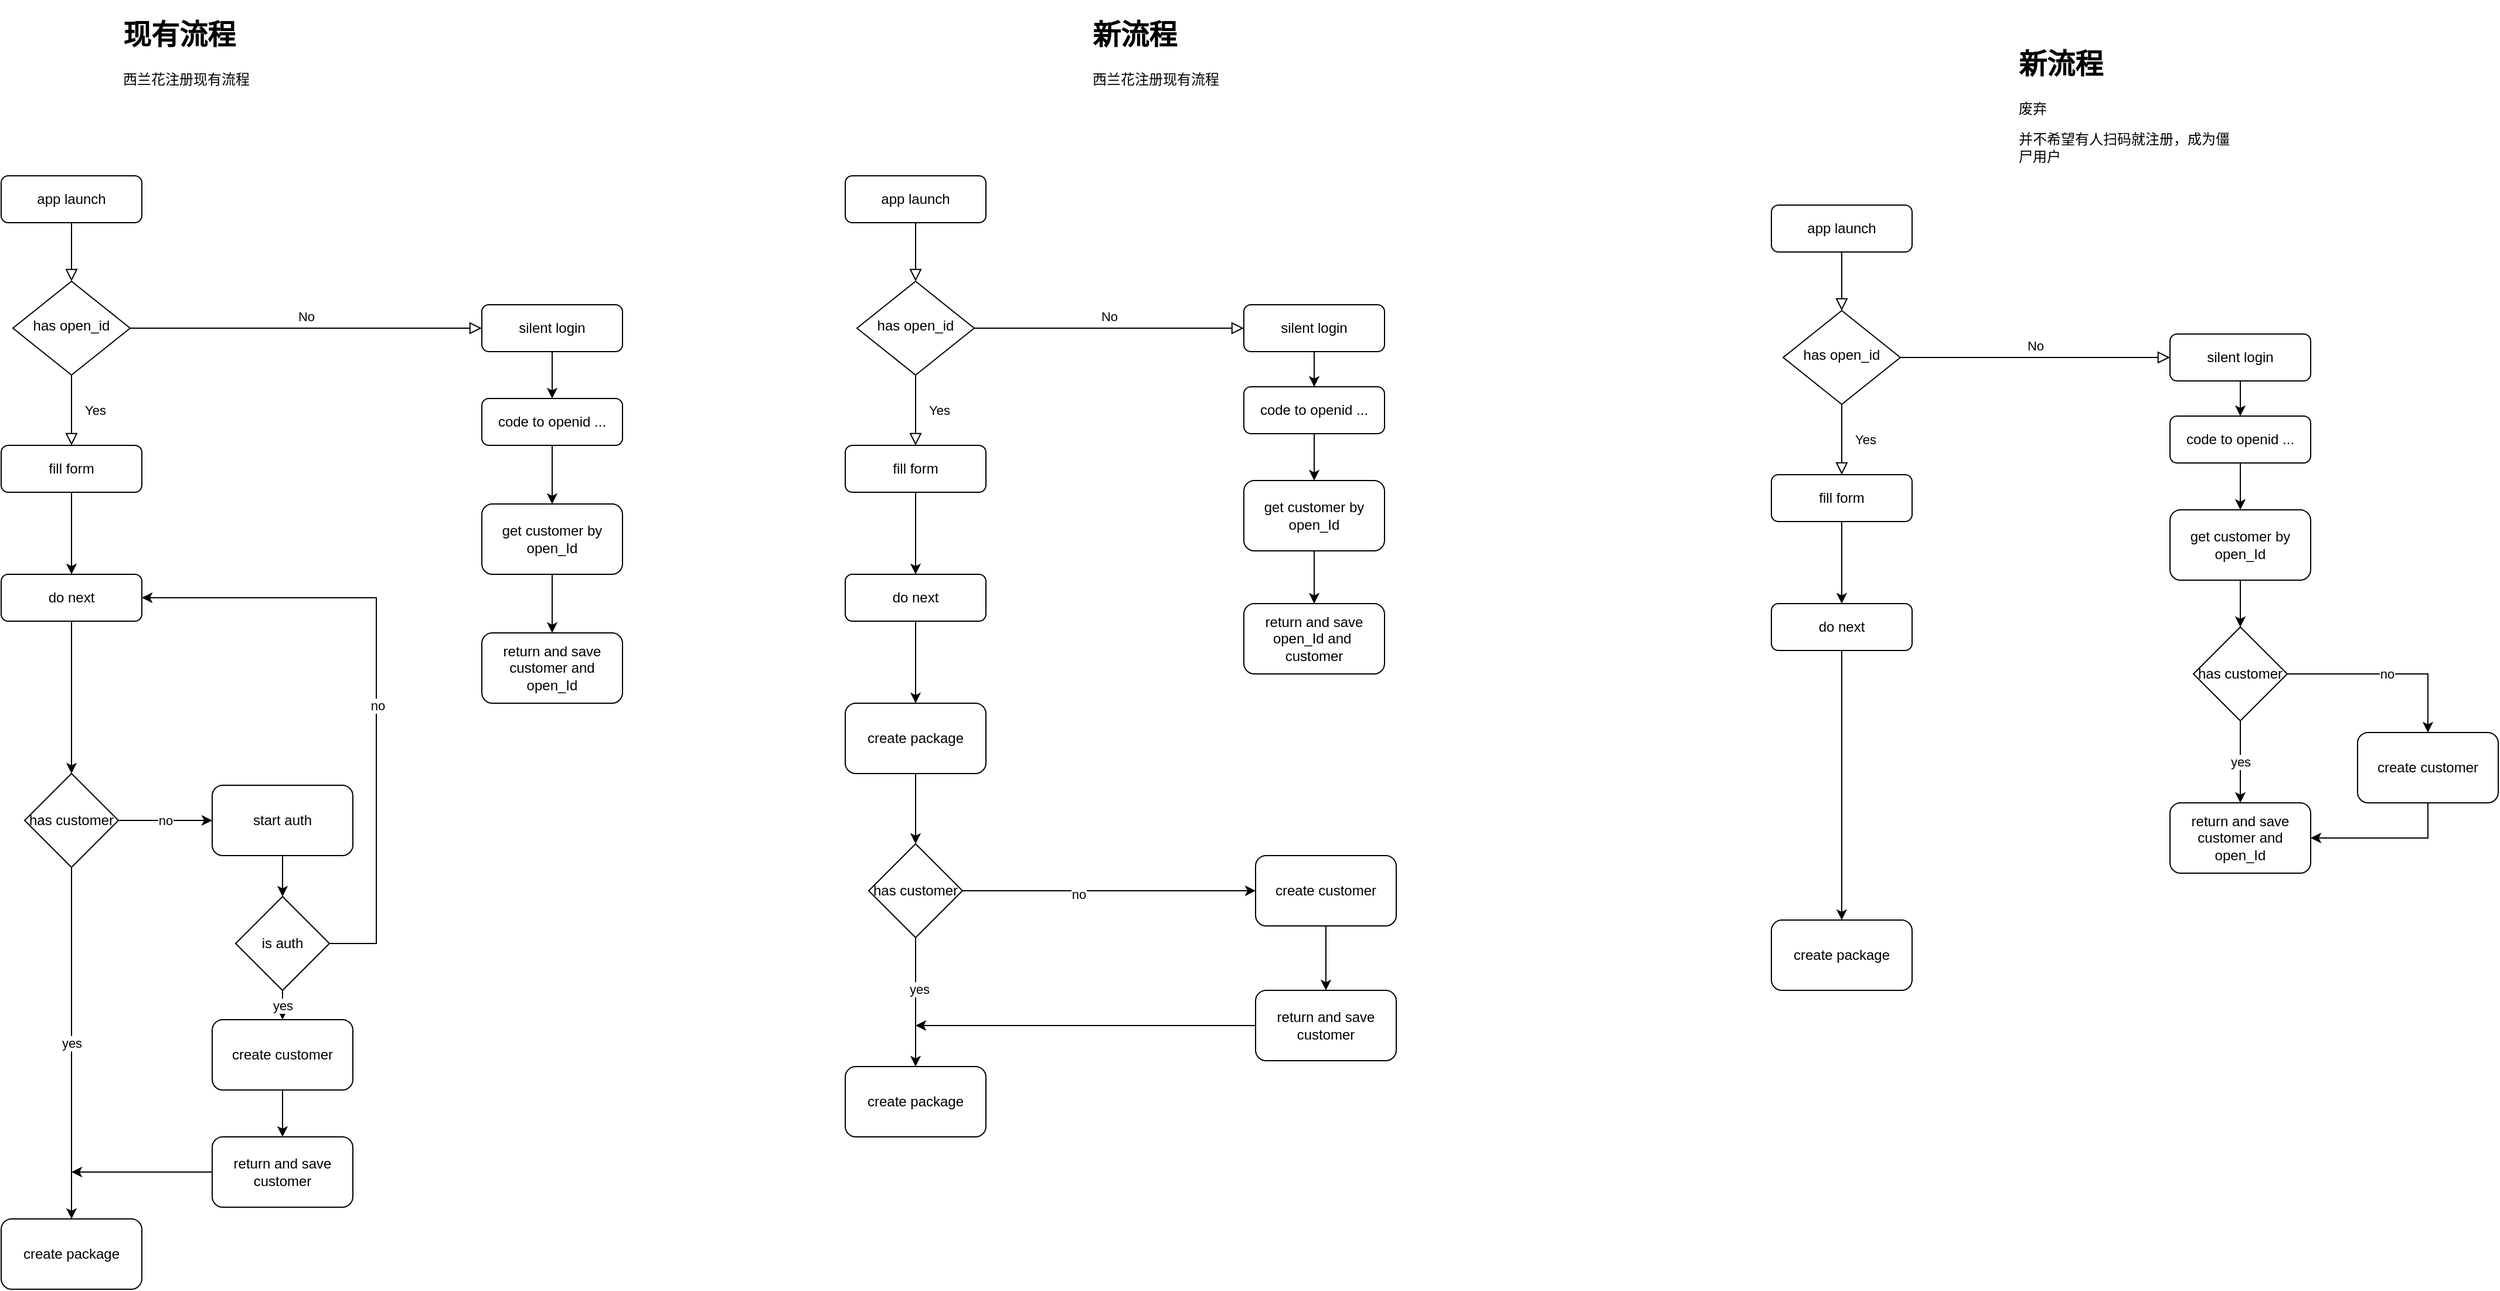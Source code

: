 <mxfile version="17.4.5" type="github">
  <diagram id="C5RBs43oDa-KdzZeNtuy" name="Page-1">
    <mxGraphModel dx="2426" dy="1320" grid="1" gridSize="10" guides="1" tooltips="1" connect="1" arrows="1" fold="1" page="1" pageScale="1" pageWidth="827" pageHeight="1169" math="0" shadow="0">
      <root>
        <mxCell id="WIyWlLk6GJQsqaUBKTNV-0" />
        <mxCell id="WIyWlLk6GJQsqaUBKTNV-1" parent="WIyWlLk6GJQsqaUBKTNV-0" />
        <mxCell id="WIyWlLk6GJQsqaUBKTNV-2" value="" style="rounded=0;html=1;jettySize=auto;orthogonalLoop=1;fontSize=11;endArrow=block;endFill=0;endSize=8;strokeWidth=1;shadow=0;labelBackgroundColor=none;edgeStyle=orthogonalEdgeStyle;" parent="WIyWlLk6GJQsqaUBKTNV-1" source="WIyWlLk6GJQsqaUBKTNV-3" target="WIyWlLk6GJQsqaUBKTNV-6" edge="1">
          <mxGeometry relative="1" as="geometry" />
        </mxCell>
        <mxCell id="WIyWlLk6GJQsqaUBKTNV-3" value="app launch" style="rounded=1;whiteSpace=wrap;html=1;fontSize=12;glass=0;strokeWidth=1;shadow=0;" parent="WIyWlLk6GJQsqaUBKTNV-1" vertex="1">
          <mxGeometry x="220" y="240" width="120" height="40" as="geometry" />
        </mxCell>
        <mxCell id="WIyWlLk6GJQsqaUBKTNV-4" value="Yes" style="rounded=0;html=1;jettySize=auto;orthogonalLoop=1;fontSize=11;endArrow=block;endFill=0;endSize=8;strokeWidth=1;shadow=0;labelBackgroundColor=none;edgeStyle=orthogonalEdgeStyle;entryX=0.5;entryY=0;entryDx=0;entryDy=0;" parent="WIyWlLk6GJQsqaUBKTNV-1" source="WIyWlLk6GJQsqaUBKTNV-6" target="4uhUdSGdRU7BiO-aYRFY-3" edge="1">
          <mxGeometry y="20" relative="1" as="geometry">
            <mxPoint as="offset" />
            <mxPoint x="280" y="450" as="targetPoint" />
          </mxGeometry>
        </mxCell>
        <mxCell id="WIyWlLk6GJQsqaUBKTNV-5" value="No" style="edgeStyle=orthogonalEdgeStyle;rounded=0;html=1;jettySize=auto;orthogonalLoop=1;fontSize=11;endArrow=block;endFill=0;endSize=8;strokeWidth=1;shadow=0;labelBackgroundColor=none;" parent="WIyWlLk6GJQsqaUBKTNV-1" source="WIyWlLk6GJQsqaUBKTNV-6" target="WIyWlLk6GJQsqaUBKTNV-7" edge="1">
          <mxGeometry y="10" relative="1" as="geometry">
            <mxPoint as="offset" />
          </mxGeometry>
        </mxCell>
        <mxCell id="WIyWlLk6GJQsqaUBKTNV-6" value="has open_id" style="rhombus;whiteSpace=wrap;html=1;shadow=0;fontFamily=Helvetica;fontSize=12;align=center;strokeWidth=1;spacing=6;spacingTop=-4;" parent="WIyWlLk6GJQsqaUBKTNV-1" vertex="1">
          <mxGeometry x="230" y="330" width="100" height="80" as="geometry" />
        </mxCell>
        <mxCell id="4uhUdSGdRU7BiO-aYRFY-2" style="edgeStyle=orthogonalEdgeStyle;rounded=0;orthogonalLoop=1;jettySize=auto;html=1;entryX=0.5;entryY=0;entryDx=0;entryDy=0;" edge="1" parent="WIyWlLk6GJQsqaUBKTNV-1" source="WIyWlLk6GJQsqaUBKTNV-7" target="4uhUdSGdRU7BiO-aYRFY-8">
          <mxGeometry relative="1" as="geometry">
            <mxPoint x="690" y="430" as="targetPoint" />
          </mxGeometry>
        </mxCell>
        <mxCell id="WIyWlLk6GJQsqaUBKTNV-7" value="silent login" style="rounded=1;whiteSpace=wrap;html=1;fontSize=12;glass=0;strokeWidth=1;shadow=0;" parent="WIyWlLk6GJQsqaUBKTNV-1" vertex="1">
          <mxGeometry x="630" y="350" width="120" height="40" as="geometry" />
        </mxCell>
        <mxCell id="4uhUdSGdRU7BiO-aYRFY-1" value="&lt;h1&gt;现有流程&lt;/h1&gt;&lt;p&gt;西兰花注册现有流程&lt;/p&gt;" style="text;html=1;strokeColor=none;fillColor=none;spacing=5;spacingTop=-20;whiteSpace=wrap;overflow=hidden;rounded=0;" vertex="1" parent="WIyWlLk6GJQsqaUBKTNV-1">
          <mxGeometry x="319" y="100" width="190" height="120" as="geometry" />
        </mxCell>
        <mxCell id="4uhUdSGdRU7BiO-aYRFY-5" style="edgeStyle=orthogonalEdgeStyle;rounded=0;orthogonalLoop=1;jettySize=auto;html=1;entryX=0.5;entryY=0;entryDx=0;entryDy=0;" edge="1" parent="WIyWlLk6GJQsqaUBKTNV-1" source="4uhUdSGdRU7BiO-aYRFY-3" target="4uhUdSGdRU7BiO-aYRFY-6">
          <mxGeometry relative="1" as="geometry">
            <mxPoint x="280" y="580" as="targetPoint" />
          </mxGeometry>
        </mxCell>
        <mxCell id="4uhUdSGdRU7BiO-aYRFY-3" value="fill form" style="rounded=1;whiteSpace=wrap;html=1;fontSize=12;glass=0;strokeWidth=1;shadow=0;" vertex="1" parent="WIyWlLk6GJQsqaUBKTNV-1">
          <mxGeometry x="220" y="470" width="120" height="40" as="geometry" />
        </mxCell>
        <mxCell id="4uhUdSGdRU7BiO-aYRFY-18" style="edgeStyle=orthogonalEdgeStyle;rounded=0;orthogonalLoop=1;jettySize=auto;html=1;entryX=0.5;entryY=0;entryDx=0;entryDy=0;" edge="1" parent="WIyWlLk6GJQsqaUBKTNV-1" source="4uhUdSGdRU7BiO-aYRFY-6" target="4uhUdSGdRU7BiO-aYRFY-19">
          <mxGeometry relative="1" as="geometry">
            <mxPoint x="280" y="700" as="targetPoint" />
          </mxGeometry>
        </mxCell>
        <mxCell id="4uhUdSGdRU7BiO-aYRFY-6" value="do next" style="rounded=1;whiteSpace=wrap;html=1;fontSize=12;glass=0;strokeWidth=1;shadow=0;" vertex="1" parent="WIyWlLk6GJQsqaUBKTNV-1">
          <mxGeometry x="220" y="580" width="120" height="40" as="geometry" />
        </mxCell>
        <mxCell id="4uhUdSGdRU7BiO-aYRFY-9" style="edgeStyle=orthogonalEdgeStyle;rounded=0;orthogonalLoop=1;jettySize=auto;html=1;entryX=0.5;entryY=0;entryDx=0;entryDy=0;" edge="1" parent="WIyWlLk6GJQsqaUBKTNV-1" source="4uhUdSGdRU7BiO-aYRFY-8" target="4uhUdSGdRU7BiO-aYRFY-26">
          <mxGeometry relative="1" as="geometry">
            <mxPoint x="690" y="545" as="targetPoint" />
          </mxGeometry>
        </mxCell>
        <mxCell id="4uhUdSGdRU7BiO-aYRFY-8" value="code to openid ..." style="rounded=1;whiteSpace=wrap;html=1;fontSize=12;glass=0;strokeWidth=1;shadow=0;" vertex="1" parent="WIyWlLk6GJQsqaUBKTNV-1">
          <mxGeometry x="630" y="430" width="120" height="40" as="geometry" />
        </mxCell>
        <mxCell id="4uhUdSGdRU7BiO-aYRFY-29" value="" style="edgeStyle=orthogonalEdgeStyle;rounded=0;orthogonalLoop=1;jettySize=auto;html=1;" edge="1" parent="WIyWlLk6GJQsqaUBKTNV-1" source="4uhUdSGdRU7BiO-aYRFY-13" target="4uhUdSGdRU7BiO-aYRFY-28">
          <mxGeometry relative="1" as="geometry" />
        </mxCell>
        <mxCell id="4uhUdSGdRU7BiO-aYRFY-13" value="create customer" style="rounded=1;whiteSpace=wrap;html=1;" vertex="1" parent="WIyWlLk6GJQsqaUBKTNV-1">
          <mxGeometry x="400" y="960" width="120" height="60" as="geometry" />
        </mxCell>
        <mxCell id="4uhUdSGdRU7BiO-aYRFY-15" value="return and save customer and open_Id" style="rounded=1;whiteSpace=wrap;html=1;" vertex="1" parent="WIyWlLk6GJQsqaUBKTNV-1">
          <mxGeometry x="630" y="630" width="120" height="60" as="geometry" />
        </mxCell>
        <mxCell id="4uhUdSGdRU7BiO-aYRFY-20" value="no" style="edgeStyle=orthogonalEdgeStyle;rounded=0;orthogonalLoop=1;jettySize=auto;html=1;entryX=0;entryY=0.5;entryDx=0;entryDy=0;" edge="1" parent="WIyWlLk6GJQsqaUBKTNV-1" source="4uhUdSGdRU7BiO-aYRFY-19" target="4uhUdSGdRU7BiO-aYRFY-92">
          <mxGeometry relative="1" as="geometry">
            <mxPoint x="400" y="790" as="targetPoint" />
          </mxGeometry>
        </mxCell>
        <mxCell id="4uhUdSGdRU7BiO-aYRFY-21" value="yes" style="edgeStyle=orthogonalEdgeStyle;rounded=0;orthogonalLoop=1;jettySize=auto;html=1;entryX=0.5;entryY=0;entryDx=0;entryDy=0;" edge="1" parent="WIyWlLk6GJQsqaUBKTNV-1" source="4uhUdSGdRU7BiO-aYRFY-19" target="4uhUdSGdRU7BiO-aYRFY-22">
          <mxGeometry relative="1" as="geometry">
            <mxPoint x="280" y="890" as="targetPoint" />
          </mxGeometry>
        </mxCell>
        <mxCell id="4uhUdSGdRU7BiO-aYRFY-19" value="has customer" style="rhombus;whiteSpace=wrap;html=1;" vertex="1" parent="WIyWlLk6GJQsqaUBKTNV-1">
          <mxGeometry x="240" y="750" width="80" height="80" as="geometry" />
        </mxCell>
        <mxCell id="4uhUdSGdRU7BiO-aYRFY-22" value="create package" style="rounded=1;whiteSpace=wrap;html=1;" vertex="1" parent="WIyWlLk6GJQsqaUBKTNV-1">
          <mxGeometry x="220" y="1130" width="120" height="60" as="geometry" />
        </mxCell>
        <mxCell id="4uhUdSGdRU7BiO-aYRFY-27" style="edgeStyle=orthogonalEdgeStyle;rounded=0;orthogonalLoop=1;jettySize=auto;html=1;" edge="1" parent="WIyWlLk6GJQsqaUBKTNV-1" source="4uhUdSGdRU7BiO-aYRFY-26" target="4uhUdSGdRU7BiO-aYRFY-15">
          <mxGeometry relative="1" as="geometry" />
        </mxCell>
        <mxCell id="4uhUdSGdRU7BiO-aYRFY-26" value="get customer by open_Id" style="rounded=1;whiteSpace=wrap;html=1;" vertex="1" parent="WIyWlLk6GJQsqaUBKTNV-1">
          <mxGeometry x="630" y="520" width="120" height="60" as="geometry" />
        </mxCell>
        <mxCell id="4uhUdSGdRU7BiO-aYRFY-108" style="edgeStyle=orthogonalEdgeStyle;rounded=0;orthogonalLoop=1;jettySize=auto;html=1;" edge="1" parent="WIyWlLk6GJQsqaUBKTNV-1" source="4uhUdSGdRU7BiO-aYRFY-28">
          <mxGeometry relative="1" as="geometry">
            <mxPoint x="280" y="1090" as="targetPoint" />
          </mxGeometry>
        </mxCell>
        <mxCell id="4uhUdSGdRU7BiO-aYRFY-28" value="return and save customer" style="rounded=1;whiteSpace=wrap;html=1;" vertex="1" parent="WIyWlLk6GJQsqaUBKTNV-1">
          <mxGeometry x="400" y="1060" width="120" height="60" as="geometry" />
        </mxCell>
        <mxCell id="4uhUdSGdRU7BiO-aYRFY-31" value="" style="rounded=0;html=1;jettySize=auto;orthogonalLoop=1;fontSize=11;endArrow=block;endFill=0;endSize=8;strokeWidth=1;shadow=0;labelBackgroundColor=none;edgeStyle=orthogonalEdgeStyle;" edge="1" parent="WIyWlLk6GJQsqaUBKTNV-1" source="4uhUdSGdRU7BiO-aYRFY-32" target="4uhUdSGdRU7BiO-aYRFY-35">
          <mxGeometry relative="1" as="geometry" />
        </mxCell>
        <mxCell id="4uhUdSGdRU7BiO-aYRFY-32" value="app launch" style="rounded=1;whiteSpace=wrap;html=1;fontSize=12;glass=0;strokeWidth=1;shadow=0;" vertex="1" parent="WIyWlLk6GJQsqaUBKTNV-1">
          <mxGeometry x="940" y="240" width="120" height="40" as="geometry" />
        </mxCell>
        <mxCell id="4uhUdSGdRU7BiO-aYRFY-33" value="Yes" style="rounded=0;html=1;jettySize=auto;orthogonalLoop=1;fontSize=11;endArrow=block;endFill=0;endSize=8;strokeWidth=1;shadow=0;labelBackgroundColor=none;edgeStyle=orthogonalEdgeStyle;entryX=0.5;entryY=0;entryDx=0;entryDy=0;" edge="1" parent="WIyWlLk6GJQsqaUBKTNV-1" source="4uhUdSGdRU7BiO-aYRFY-35" target="4uhUdSGdRU7BiO-aYRFY-39">
          <mxGeometry y="20" relative="1" as="geometry">
            <mxPoint as="offset" />
            <mxPoint x="1000" y="450" as="targetPoint" />
          </mxGeometry>
        </mxCell>
        <mxCell id="4uhUdSGdRU7BiO-aYRFY-34" value="No" style="edgeStyle=orthogonalEdgeStyle;rounded=0;html=1;jettySize=auto;orthogonalLoop=1;fontSize=11;endArrow=block;endFill=0;endSize=8;strokeWidth=1;shadow=0;labelBackgroundColor=none;" edge="1" parent="WIyWlLk6GJQsqaUBKTNV-1" source="4uhUdSGdRU7BiO-aYRFY-35" target="4uhUdSGdRU7BiO-aYRFY-37">
          <mxGeometry y="10" relative="1" as="geometry">
            <mxPoint as="offset" />
          </mxGeometry>
        </mxCell>
        <mxCell id="4uhUdSGdRU7BiO-aYRFY-35" value="has open_id" style="rhombus;whiteSpace=wrap;html=1;shadow=0;fontFamily=Helvetica;fontSize=12;align=center;strokeWidth=1;spacing=6;spacingTop=-4;" vertex="1" parent="WIyWlLk6GJQsqaUBKTNV-1">
          <mxGeometry x="950" y="330" width="100" height="80" as="geometry" />
        </mxCell>
        <mxCell id="4uhUdSGdRU7BiO-aYRFY-36" style="edgeStyle=orthogonalEdgeStyle;rounded=0;orthogonalLoop=1;jettySize=auto;html=1;entryX=0.5;entryY=0;entryDx=0;entryDy=0;" edge="1" parent="WIyWlLk6GJQsqaUBKTNV-1" source="4uhUdSGdRU7BiO-aYRFY-37" target="4uhUdSGdRU7BiO-aYRFY-43">
          <mxGeometry relative="1" as="geometry">
            <mxPoint x="1340" y="430" as="targetPoint" />
          </mxGeometry>
        </mxCell>
        <mxCell id="4uhUdSGdRU7BiO-aYRFY-37" value="silent login" style="rounded=1;whiteSpace=wrap;html=1;fontSize=12;glass=0;strokeWidth=1;shadow=0;" vertex="1" parent="WIyWlLk6GJQsqaUBKTNV-1">
          <mxGeometry x="1280" y="350" width="120" height="40" as="geometry" />
        </mxCell>
        <mxCell id="4uhUdSGdRU7BiO-aYRFY-38" style="edgeStyle=orthogonalEdgeStyle;rounded=0;orthogonalLoop=1;jettySize=auto;html=1;entryX=0.5;entryY=0;entryDx=0;entryDy=0;" edge="1" parent="WIyWlLk6GJQsqaUBKTNV-1" source="4uhUdSGdRU7BiO-aYRFY-39" target="4uhUdSGdRU7BiO-aYRFY-41">
          <mxGeometry relative="1" as="geometry">
            <mxPoint x="1000" y="580" as="targetPoint" />
          </mxGeometry>
        </mxCell>
        <mxCell id="4uhUdSGdRU7BiO-aYRFY-39" value="fill form" style="rounded=1;whiteSpace=wrap;html=1;fontSize=12;glass=0;strokeWidth=1;shadow=0;" vertex="1" parent="WIyWlLk6GJQsqaUBKTNV-1">
          <mxGeometry x="940" y="470" width="120" height="40" as="geometry" />
        </mxCell>
        <mxCell id="4uhUdSGdRU7BiO-aYRFY-63" style="edgeStyle=orthogonalEdgeStyle;rounded=0;orthogonalLoop=1;jettySize=auto;html=1;" edge="1" parent="WIyWlLk6GJQsqaUBKTNV-1" source="4uhUdSGdRU7BiO-aYRFY-41" target="4uhUdSGdRU7BiO-aYRFY-50">
          <mxGeometry relative="1" as="geometry" />
        </mxCell>
        <mxCell id="4uhUdSGdRU7BiO-aYRFY-41" value="do next" style="rounded=1;whiteSpace=wrap;html=1;fontSize=12;glass=0;strokeWidth=1;shadow=0;" vertex="1" parent="WIyWlLk6GJQsqaUBKTNV-1">
          <mxGeometry x="940" y="580" width="120" height="40" as="geometry" />
        </mxCell>
        <mxCell id="4uhUdSGdRU7BiO-aYRFY-42" style="edgeStyle=orthogonalEdgeStyle;rounded=0;orthogonalLoop=1;jettySize=auto;html=1;entryX=0.5;entryY=0;entryDx=0;entryDy=0;" edge="1" parent="WIyWlLk6GJQsqaUBKTNV-1" source="4uhUdSGdRU7BiO-aYRFY-43" target="4uhUdSGdRU7BiO-aYRFY-52">
          <mxGeometry relative="1" as="geometry">
            <mxPoint x="1340" y="545" as="targetPoint" />
          </mxGeometry>
        </mxCell>
        <mxCell id="4uhUdSGdRU7BiO-aYRFY-43" value="code to openid ..." style="rounded=1;whiteSpace=wrap;html=1;fontSize=12;glass=0;strokeWidth=1;shadow=0;" vertex="1" parent="WIyWlLk6GJQsqaUBKTNV-1">
          <mxGeometry x="1280" y="420" width="120" height="40" as="geometry" />
        </mxCell>
        <mxCell id="4uhUdSGdRU7BiO-aYRFY-97" style="edgeStyle=orthogonalEdgeStyle;rounded=0;orthogonalLoop=1;jettySize=auto;html=1;" edge="1" parent="WIyWlLk6GJQsqaUBKTNV-1" source="4uhUdSGdRU7BiO-aYRFY-50" target="4uhUdSGdRU7BiO-aYRFY-96">
          <mxGeometry relative="1" as="geometry" />
        </mxCell>
        <mxCell id="4uhUdSGdRU7BiO-aYRFY-50" value="create package" style="rounded=1;whiteSpace=wrap;html=1;" vertex="1" parent="WIyWlLk6GJQsqaUBKTNV-1">
          <mxGeometry x="940" y="690" width="120" height="60" as="geometry" />
        </mxCell>
        <mxCell id="4uhUdSGdRU7BiO-aYRFY-51" style="edgeStyle=orthogonalEdgeStyle;rounded=0;orthogonalLoop=1;jettySize=auto;html=1;entryX=0.5;entryY=0;entryDx=0;entryDy=0;" edge="1" parent="WIyWlLk6GJQsqaUBKTNV-1" source="4uhUdSGdRU7BiO-aYRFY-52" target="4uhUdSGdRU7BiO-aYRFY-55">
          <mxGeometry relative="1" as="geometry">
            <mxPoint x="1340" y="600" as="targetPoint" />
          </mxGeometry>
        </mxCell>
        <mxCell id="4uhUdSGdRU7BiO-aYRFY-52" value="get customer by open_Id" style="rounded=1;whiteSpace=wrap;html=1;" vertex="1" parent="WIyWlLk6GJQsqaUBKTNV-1">
          <mxGeometry x="1280" y="500" width="120" height="60" as="geometry" />
        </mxCell>
        <mxCell id="4uhUdSGdRU7BiO-aYRFY-55" value="return and save open_Id&amp;nbsp;and&amp;nbsp;&lt;br&gt;customer" style="rounded=1;whiteSpace=wrap;html=1;" vertex="1" parent="WIyWlLk6GJQsqaUBKTNV-1">
          <mxGeometry x="1280" y="605" width="120" height="60" as="geometry" />
        </mxCell>
        <mxCell id="4uhUdSGdRU7BiO-aYRFY-58" value="no" style="edgeStyle=orthogonalEdgeStyle;rounded=0;orthogonalLoop=1;jettySize=auto;html=1;entryX=0.5;entryY=0;entryDx=0;entryDy=0;" edge="1" parent="WIyWlLk6GJQsqaUBKTNV-1" target="4uhUdSGdRU7BiO-aYRFY-57">
          <mxGeometry relative="1" as="geometry">
            <mxPoint x="1380" y="640" as="sourcePoint" />
          </mxGeometry>
        </mxCell>
        <mxCell id="4uhUdSGdRU7BiO-aYRFY-62" value="&lt;h1&gt;新流程&lt;/h1&gt;&lt;p&gt;西兰花注册现有流程&lt;/p&gt;" style="text;html=1;strokeColor=none;fillColor=none;spacing=5;spacingTop=-20;whiteSpace=wrap;overflow=hidden;rounded=0;" vertex="1" parent="WIyWlLk6GJQsqaUBKTNV-1">
          <mxGeometry x="1146" y="100" width="190" height="120" as="geometry" />
        </mxCell>
        <mxCell id="4uhUdSGdRU7BiO-aYRFY-64" value="" style="rounded=0;html=1;jettySize=auto;orthogonalLoop=1;fontSize=11;endArrow=block;endFill=0;endSize=8;strokeWidth=1;shadow=0;labelBackgroundColor=none;edgeStyle=orthogonalEdgeStyle;" edge="1" parent="WIyWlLk6GJQsqaUBKTNV-1" source="4uhUdSGdRU7BiO-aYRFY-65" target="4uhUdSGdRU7BiO-aYRFY-68">
          <mxGeometry relative="1" as="geometry" />
        </mxCell>
        <mxCell id="4uhUdSGdRU7BiO-aYRFY-65" value="app launch" style="rounded=1;whiteSpace=wrap;html=1;fontSize=12;glass=0;strokeWidth=1;shadow=0;" vertex="1" parent="WIyWlLk6GJQsqaUBKTNV-1">
          <mxGeometry x="1730" y="265" width="120" height="40" as="geometry" />
        </mxCell>
        <mxCell id="4uhUdSGdRU7BiO-aYRFY-66" value="Yes" style="rounded=0;html=1;jettySize=auto;orthogonalLoop=1;fontSize=11;endArrow=block;endFill=0;endSize=8;strokeWidth=1;shadow=0;labelBackgroundColor=none;edgeStyle=orthogonalEdgeStyle;entryX=0.5;entryY=0;entryDx=0;entryDy=0;" edge="1" parent="WIyWlLk6GJQsqaUBKTNV-1" source="4uhUdSGdRU7BiO-aYRFY-68" target="4uhUdSGdRU7BiO-aYRFY-72">
          <mxGeometry y="20" relative="1" as="geometry">
            <mxPoint as="offset" />
            <mxPoint x="1790" y="475" as="targetPoint" />
          </mxGeometry>
        </mxCell>
        <mxCell id="4uhUdSGdRU7BiO-aYRFY-67" value="No" style="edgeStyle=orthogonalEdgeStyle;rounded=0;html=1;jettySize=auto;orthogonalLoop=1;fontSize=11;endArrow=block;endFill=0;endSize=8;strokeWidth=1;shadow=0;labelBackgroundColor=none;" edge="1" parent="WIyWlLk6GJQsqaUBKTNV-1" source="4uhUdSGdRU7BiO-aYRFY-68" target="4uhUdSGdRU7BiO-aYRFY-70">
          <mxGeometry y="10" relative="1" as="geometry">
            <mxPoint as="offset" />
          </mxGeometry>
        </mxCell>
        <mxCell id="4uhUdSGdRU7BiO-aYRFY-68" value="has open_id" style="rhombus;whiteSpace=wrap;html=1;shadow=0;fontFamily=Helvetica;fontSize=12;align=center;strokeWidth=1;spacing=6;spacingTop=-4;" vertex="1" parent="WIyWlLk6GJQsqaUBKTNV-1">
          <mxGeometry x="1740" y="355" width="100" height="80" as="geometry" />
        </mxCell>
        <mxCell id="4uhUdSGdRU7BiO-aYRFY-69" style="edgeStyle=orthogonalEdgeStyle;rounded=0;orthogonalLoop=1;jettySize=auto;html=1;entryX=0.5;entryY=0;entryDx=0;entryDy=0;" edge="1" parent="WIyWlLk6GJQsqaUBKTNV-1" source="4uhUdSGdRU7BiO-aYRFY-70" target="4uhUdSGdRU7BiO-aYRFY-76">
          <mxGeometry relative="1" as="geometry">
            <mxPoint x="2130" y="455" as="targetPoint" />
          </mxGeometry>
        </mxCell>
        <mxCell id="4uhUdSGdRU7BiO-aYRFY-70" value="silent login" style="rounded=1;whiteSpace=wrap;html=1;fontSize=12;glass=0;strokeWidth=1;shadow=0;" vertex="1" parent="WIyWlLk6GJQsqaUBKTNV-1">
          <mxGeometry x="2070" y="375" width="120" height="40" as="geometry" />
        </mxCell>
        <mxCell id="4uhUdSGdRU7BiO-aYRFY-71" style="edgeStyle=orthogonalEdgeStyle;rounded=0;orthogonalLoop=1;jettySize=auto;html=1;entryX=0.5;entryY=0;entryDx=0;entryDy=0;" edge="1" parent="WIyWlLk6GJQsqaUBKTNV-1" source="4uhUdSGdRU7BiO-aYRFY-72" target="4uhUdSGdRU7BiO-aYRFY-74">
          <mxGeometry relative="1" as="geometry">
            <mxPoint x="1790" y="605" as="targetPoint" />
          </mxGeometry>
        </mxCell>
        <mxCell id="4uhUdSGdRU7BiO-aYRFY-72" value="fill form" style="rounded=1;whiteSpace=wrap;html=1;fontSize=12;glass=0;strokeWidth=1;shadow=0;" vertex="1" parent="WIyWlLk6GJQsqaUBKTNV-1">
          <mxGeometry x="1730" y="495" width="120" height="40" as="geometry" />
        </mxCell>
        <mxCell id="4uhUdSGdRU7BiO-aYRFY-73" style="edgeStyle=orthogonalEdgeStyle;rounded=0;orthogonalLoop=1;jettySize=auto;html=1;" edge="1" parent="WIyWlLk6GJQsqaUBKTNV-1" source="4uhUdSGdRU7BiO-aYRFY-74" target="4uhUdSGdRU7BiO-aYRFY-77">
          <mxGeometry relative="1" as="geometry" />
        </mxCell>
        <mxCell id="4uhUdSGdRU7BiO-aYRFY-74" value="do next" style="rounded=1;whiteSpace=wrap;html=1;fontSize=12;glass=0;strokeWidth=1;shadow=0;" vertex="1" parent="WIyWlLk6GJQsqaUBKTNV-1">
          <mxGeometry x="1730" y="605" width="120" height="40" as="geometry" />
        </mxCell>
        <mxCell id="4uhUdSGdRU7BiO-aYRFY-75" style="edgeStyle=orthogonalEdgeStyle;rounded=0;orthogonalLoop=1;jettySize=auto;html=1;entryX=0.5;entryY=0;entryDx=0;entryDy=0;" edge="1" parent="WIyWlLk6GJQsqaUBKTNV-1" source="4uhUdSGdRU7BiO-aYRFY-76" target="4uhUdSGdRU7BiO-aYRFY-79">
          <mxGeometry relative="1" as="geometry">
            <mxPoint x="2130" y="570" as="targetPoint" />
          </mxGeometry>
        </mxCell>
        <mxCell id="4uhUdSGdRU7BiO-aYRFY-76" value="code to openid ..." style="rounded=1;whiteSpace=wrap;html=1;fontSize=12;glass=0;strokeWidth=1;shadow=0;" vertex="1" parent="WIyWlLk6GJQsqaUBKTNV-1">
          <mxGeometry x="2070" y="445" width="120" height="40" as="geometry" />
        </mxCell>
        <mxCell id="4uhUdSGdRU7BiO-aYRFY-77" value="create package" style="rounded=1;whiteSpace=wrap;html=1;" vertex="1" parent="WIyWlLk6GJQsqaUBKTNV-1">
          <mxGeometry x="1730" y="875" width="120" height="60" as="geometry" />
        </mxCell>
        <mxCell id="4uhUdSGdRU7BiO-aYRFY-78" style="edgeStyle=orthogonalEdgeStyle;rounded=0;orthogonalLoop=1;jettySize=auto;html=1;entryX=0.5;entryY=0;entryDx=0;entryDy=0;" edge="1" parent="WIyWlLk6GJQsqaUBKTNV-1" source="4uhUdSGdRU7BiO-aYRFY-79" target="4uhUdSGdRU7BiO-aYRFY-83">
          <mxGeometry relative="1" as="geometry">
            <mxPoint x="2130" y="615" as="targetPoint" />
          </mxGeometry>
        </mxCell>
        <mxCell id="4uhUdSGdRU7BiO-aYRFY-79" value="get customer by open_Id" style="rounded=1;whiteSpace=wrap;html=1;" vertex="1" parent="WIyWlLk6GJQsqaUBKTNV-1">
          <mxGeometry x="2070" y="525" width="120" height="60" as="geometry" />
        </mxCell>
        <mxCell id="4uhUdSGdRU7BiO-aYRFY-80" value="return and save customer and open_Id" style="rounded=1;whiteSpace=wrap;html=1;" vertex="1" parent="WIyWlLk6GJQsqaUBKTNV-1">
          <mxGeometry x="2070" y="775" width="120" height="60" as="geometry" />
        </mxCell>
        <mxCell id="4uhUdSGdRU7BiO-aYRFY-81" value="no" style="edgeStyle=orthogonalEdgeStyle;rounded=0;orthogonalLoop=1;jettySize=auto;html=1;entryX=0.5;entryY=0;entryDx=0;entryDy=0;" edge="1" parent="WIyWlLk6GJQsqaUBKTNV-1" source="4uhUdSGdRU7BiO-aYRFY-83" target="4uhUdSGdRU7BiO-aYRFY-85">
          <mxGeometry relative="1" as="geometry" />
        </mxCell>
        <mxCell id="4uhUdSGdRU7BiO-aYRFY-82" value="yes" style="edgeStyle=orthogonalEdgeStyle;rounded=0;orthogonalLoop=1;jettySize=auto;html=1;" edge="1" parent="WIyWlLk6GJQsqaUBKTNV-1" source="4uhUdSGdRU7BiO-aYRFY-83" target="4uhUdSGdRU7BiO-aYRFY-80">
          <mxGeometry relative="1" as="geometry" />
        </mxCell>
        <mxCell id="4uhUdSGdRU7BiO-aYRFY-83" value="has customer" style="rhombus;whiteSpace=wrap;html=1;" vertex="1" parent="WIyWlLk6GJQsqaUBKTNV-1">
          <mxGeometry x="2090" y="625" width="80" height="80" as="geometry" />
        </mxCell>
        <mxCell id="4uhUdSGdRU7BiO-aYRFY-84" style="edgeStyle=orthogonalEdgeStyle;rounded=0;orthogonalLoop=1;jettySize=auto;html=1;entryX=1;entryY=0.5;entryDx=0;entryDy=0;" edge="1" parent="WIyWlLk6GJQsqaUBKTNV-1" source="4uhUdSGdRU7BiO-aYRFY-85" target="4uhUdSGdRU7BiO-aYRFY-80">
          <mxGeometry relative="1" as="geometry">
            <Array as="points">
              <mxPoint x="2290" y="805" />
            </Array>
          </mxGeometry>
        </mxCell>
        <mxCell id="4uhUdSGdRU7BiO-aYRFY-85" value="create customer" style="rounded=1;whiteSpace=wrap;html=1;" vertex="1" parent="WIyWlLk6GJQsqaUBKTNV-1">
          <mxGeometry x="2230" y="715" width="120" height="60" as="geometry" />
        </mxCell>
        <mxCell id="4uhUdSGdRU7BiO-aYRFY-86" value="&lt;h1&gt;新流程&lt;/h1&gt;&lt;div&gt;废弃&lt;/div&gt;&lt;p&gt;并不希望有人扫码就注册，成为僵尸用户&lt;/p&gt;" style="text;html=1;strokeColor=none;fillColor=none;spacing=5;spacingTop=-20;whiteSpace=wrap;overflow=hidden;rounded=0;" vertex="1" parent="WIyWlLk6GJQsqaUBKTNV-1">
          <mxGeometry x="1936" y="125" width="190" height="120" as="geometry" />
        </mxCell>
        <mxCell id="4uhUdSGdRU7BiO-aYRFY-109" value="yes" style="edgeStyle=orthogonalEdgeStyle;rounded=0;orthogonalLoop=1;jettySize=auto;html=1;entryX=0.5;entryY=0;entryDx=0;entryDy=0;" edge="1" parent="WIyWlLk6GJQsqaUBKTNV-1" source="4uhUdSGdRU7BiO-aYRFY-91" target="4uhUdSGdRU7BiO-aYRFY-13">
          <mxGeometry relative="1" as="geometry" />
        </mxCell>
        <mxCell id="4uhUdSGdRU7BiO-aYRFY-110" style="edgeStyle=orthogonalEdgeStyle;rounded=0;orthogonalLoop=1;jettySize=auto;html=1;entryX=1;entryY=0.5;entryDx=0;entryDy=0;" edge="1" parent="WIyWlLk6GJQsqaUBKTNV-1" source="4uhUdSGdRU7BiO-aYRFY-91" target="4uhUdSGdRU7BiO-aYRFY-6">
          <mxGeometry relative="1" as="geometry">
            <Array as="points">
              <mxPoint x="540" y="895" />
              <mxPoint x="540" y="600" />
            </Array>
          </mxGeometry>
        </mxCell>
        <mxCell id="4uhUdSGdRU7BiO-aYRFY-111" value="no" style="edgeLabel;html=1;align=center;verticalAlign=middle;resizable=0;points=[];" vertex="1" connectable="0" parent="4uhUdSGdRU7BiO-aYRFY-110">
          <mxGeometry x="-0.09" y="-1" relative="1" as="geometry">
            <mxPoint as="offset" />
          </mxGeometry>
        </mxCell>
        <mxCell id="4uhUdSGdRU7BiO-aYRFY-91" value="is auth" style="rhombus;whiteSpace=wrap;html=1;" vertex="1" parent="WIyWlLk6GJQsqaUBKTNV-1">
          <mxGeometry x="420" y="855" width="80" height="80" as="geometry" />
        </mxCell>
        <mxCell id="4uhUdSGdRU7BiO-aYRFY-93" style="edgeStyle=orthogonalEdgeStyle;rounded=0;orthogonalLoop=1;jettySize=auto;html=1;entryX=0.5;entryY=0;entryDx=0;entryDy=0;" edge="1" parent="WIyWlLk6GJQsqaUBKTNV-1" source="4uhUdSGdRU7BiO-aYRFY-92" target="4uhUdSGdRU7BiO-aYRFY-91">
          <mxGeometry relative="1" as="geometry" />
        </mxCell>
        <mxCell id="4uhUdSGdRU7BiO-aYRFY-92" value="start auth" style="rounded=1;whiteSpace=wrap;html=1;" vertex="1" parent="WIyWlLk6GJQsqaUBKTNV-1">
          <mxGeometry x="400" y="760" width="120" height="60" as="geometry" />
        </mxCell>
        <mxCell id="4uhUdSGdRU7BiO-aYRFY-99" style="edgeStyle=orthogonalEdgeStyle;rounded=0;orthogonalLoop=1;jettySize=auto;html=1;entryX=0.5;entryY=0;entryDx=0;entryDy=0;" edge="1" parent="WIyWlLk6GJQsqaUBKTNV-1" source="4uhUdSGdRU7BiO-aYRFY-96" target="4uhUdSGdRU7BiO-aYRFY-98">
          <mxGeometry relative="1" as="geometry" />
        </mxCell>
        <mxCell id="4uhUdSGdRU7BiO-aYRFY-104" value="yes" style="edgeLabel;html=1;align=center;verticalAlign=middle;resizable=0;points=[];" vertex="1" connectable="0" parent="4uhUdSGdRU7BiO-aYRFY-99">
          <mxGeometry x="-0.219" y="3" relative="1" as="geometry">
            <mxPoint y="1" as="offset" />
          </mxGeometry>
        </mxCell>
        <mxCell id="4uhUdSGdRU7BiO-aYRFY-100" style="edgeStyle=orthogonalEdgeStyle;rounded=0;orthogonalLoop=1;jettySize=auto;html=1;entryX=0;entryY=0.5;entryDx=0;entryDy=0;" edge="1" parent="WIyWlLk6GJQsqaUBKTNV-1" source="4uhUdSGdRU7BiO-aYRFY-96" target="4uhUdSGdRU7BiO-aYRFY-101">
          <mxGeometry relative="1" as="geometry">
            <mxPoint x="1200" y="850" as="targetPoint" />
          </mxGeometry>
        </mxCell>
        <mxCell id="4uhUdSGdRU7BiO-aYRFY-105" value="no" style="edgeLabel;html=1;align=center;verticalAlign=middle;resizable=0;points=[];" vertex="1" connectable="0" parent="4uhUdSGdRU7BiO-aYRFY-100">
          <mxGeometry x="-0.21" y="-3" relative="1" as="geometry">
            <mxPoint as="offset" />
          </mxGeometry>
        </mxCell>
        <mxCell id="4uhUdSGdRU7BiO-aYRFY-96" value="has customer" style="rhombus;whiteSpace=wrap;html=1;" vertex="1" parent="WIyWlLk6GJQsqaUBKTNV-1">
          <mxGeometry x="960" y="810" width="80" height="80" as="geometry" />
        </mxCell>
        <mxCell id="4uhUdSGdRU7BiO-aYRFY-98" value="create package" style="rounded=1;whiteSpace=wrap;html=1;" vertex="1" parent="WIyWlLk6GJQsqaUBKTNV-1">
          <mxGeometry x="940" y="1000" width="120" height="60" as="geometry" />
        </mxCell>
        <mxCell id="4uhUdSGdRU7BiO-aYRFY-103" style="edgeStyle=orthogonalEdgeStyle;rounded=0;orthogonalLoop=1;jettySize=auto;html=1;entryX=0.5;entryY=0;entryDx=0;entryDy=0;" edge="1" parent="WIyWlLk6GJQsqaUBKTNV-1" source="4uhUdSGdRU7BiO-aYRFY-101" target="4uhUdSGdRU7BiO-aYRFY-102">
          <mxGeometry relative="1" as="geometry" />
        </mxCell>
        <mxCell id="4uhUdSGdRU7BiO-aYRFY-101" value="create customer" style="rounded=1;whiteSpace=wrap;html=1;" vertex="1" parent="WIyWlLk6GJQsqaUBKTNV-1">
          <mxGeometry x="1290" y="820" width="120" height="60" as="geometry" />
        </mxCell>
        <mxCell id="4uhUdSGdRU7BiO-aYRFY-106" style="edgeStyle=orthogonalEdgeStyle;rounded=0;orthogonalLoop=1;jettySize=auto;html=1;" edge="1" parent="WIyWlLk6GJQsqaUBKTNV-1" source="4uhUdSGdRU7BiO-aYRFY-102">
          <mxGeometry relative="1" as="geometry">
            <mxPoint x="1000" y="965" as="targetPoint" />
          </mxGeometry>
        </mxCell>
        <mxCell id="4uhUdSGdRU7BiO-aYRFY-102" value="return and save customer" style="rounded=1;whiteSpace=wrap;html=1;" vertex="1" parent="WIyWlLk6GJQsqaUBKTNV-1">
          <mxGeometry x="1290" y="935" width="120" height="60" as="geometry" />
        </mxCell>
      </root>
    </mxGraphModel>
  </diagram>
</mxfile>
